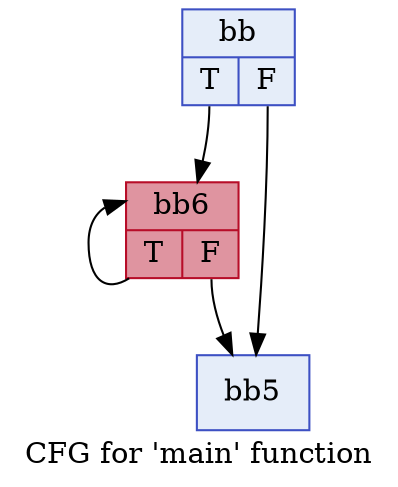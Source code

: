 digraph "CFG for 'main' function" {
	label="CFG for 'main' function";

	Node0x6374ce0 [shape=record,color="#3d50c3ff", style=filled, fillcolor="#c5d6f270",label="{bb|{<s0>T|<s1>F}}"];
	Node0x6374ce0:s0 -> Node0x63760c0;
	Node0x6374ce0:s1 -> Node0x6376190;
	Node0x6376190 [shape=record,color="#3d50c3ff", style=filled, fillcolor="#c5d6f270",label="{bb5}"];
	Node0x63760c0 [shape=record,color="#b70d28ff", style=filled, fillcolor="#b70d2870",label="{bb6|{<s0>T|<s1>F}}"];
	Node0x63760c0:s0 -> Node0x63760c0;
	Node0x63760c0:s1 -> Node0x6376190;
}
